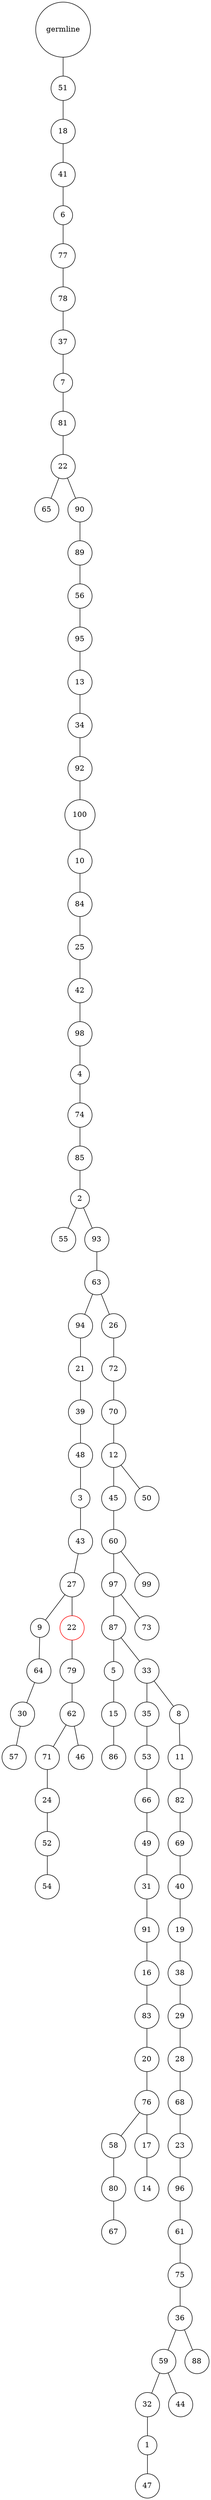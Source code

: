 graph {
	rankdir=UD;
	splines=line;
	node [shape=circle]
	"0x7f9cda3592e0" [label="germline"];
	"0x7f9cda359310" [label="51"];
	"0x7f9cda3592e0" -- "0x7f9cda359310" ;
	"0x7f9cda359340" [label="18"];
	"0x7f9cda359310" -- "0x7f9cda359340" ;
	"0x7f9cda359370" [label="41"];
	"0x7f9cda359340" -- "0x7f9cda359370" ;
	"0x7f9cda3593a0" [label="6"];
	"0x7f9cda359370" -- "0x7f9cda3593a0" ;
	"0x7f9cda3593d0" [label="77"];
	"0x7f9cda3593a0" -- "0x7f9cda3593d0" ;
	"0x7f9cda359400" [label="78"];
	"0x7f9cda3593d0" -- "0x7f9cda359400" ;
	"0x7f9cda359430" [label="37"];
	"0x7f9cda359400" -- "0x7f9cda359430" ;
	"0x7f9cda359460" [label="7"];
	"0x7f9cda359430" -- "0x7f9cda359460" ;
	"0x7f9cda359490" [label="81"];
	"0x7f9cda359460" -- "0x7f9cda359490" ;
	"0x7f9cda3594c0" [label="22"];
	"0x7f9cda359490" -- "0x7f9cda3594c0" ;
	"0x7f9cda3594f0" [label="65"];
	"0x7f9cda3594c0" -- "0x7f9cda3594f0" ;
	"0x7f9cda359520" [label="90"];
	"0x7f9cda3594c0" -- "0x7f9cda359520" ;
	"0x7f9cda359550" [label="89"];
	"0x7f9cda359520" -- "0x7f9cda359550" ;
	"0x7f9cda359580" [label="56"];
	"0x7f9cda359550" -- "0x7f9cda359580" ;
	"0x7f9cda3595b0" [label="95"];
	"0x7f9cda359580" -- "0x7f9cda3595b0" ;
	"0x7f9cda3595e0" [label="13"];
	"0x7f9cda3595b0" -- "0x7f9cda3595e0" ;
	"0x7f9cda359610" [label="34"];
	"0x7f9cda3595e0" -- "0x7f9cda359610" ;
	"0x7f9cda359640" [label="92"];
	"0x7f9cda359610" -- "0x7f9cda359640" ;
	"0x7f9cda359670" [label="100"];
	"0x7f9cda359640" -- "0x7f9cda359670" ;
	"0x7f9cda3596a0" [label="10"];
	"0x7f9cda359670" -- "0x7f9cda3596a0" ;
	"0x7f9cda3596d0" [label="84"];
	"0x7f9cda3596a0" -- "0x7f9cda3596d0" ;
	"0x7f9cda359700" [label="25"];
	"0x7f9cda3596d0" -- "0x7f9cda359700" ;
	"0x7f9cda359730" [label="42"];
	"0x7f9cda359700" -- "0x7f9cda359730" ;
	"0x7f9cda359760" [label="98"];
	"0x7f9cda359730" -- "0x7f9cda359760" ;
	"0x7f9cda359790" [label="4"];
	"0x7f9cda359760" -- "0x7f9cda359790" ;
	"0x7f9cda3597c0" [label="74"];
	"0x7f9cda359790" -- "0x7f9cda3597c0" ;
	"0x7f9cda3597f0" [label="85"];
	"0x7f9cda3597c0" -- "0x7f9cda3597f0" ;
	"0x7f9cda359820" [label="2"];
	"0x7f9cda3597f0" -- "0x7f9cda359820" ;
	"0x7f9cda359850" [label="55"];
	"0x7f9cda359820" -- "0x7f9cda359850" ;
	"0x7f9cda359880" [label="93"];
	"0x7f9cda359820" -- "0x7f9cda359880" ;
	"0x7f9cda3598b0" [label="63"];
	"0x7f9cda359880" -- "0x7f9cda3598b0" ;
	"0x7f9cda3598e0" [label="94"];
	"0x7f9cda3598b0" -- "0x7f9cda3598e0" ;
	"0x7f9cda359910" [label="21"];
	"0x7f9cda3598e0" -- "0x7f9cda359910" ;
	"0x7f9cda359940" [label="39"];
	"0x7f9cda359910" -- "0x7f9cda359940" ;
	"0x7f9cda359970" [label="48"];
	"0x7f9cda359940" -- "0x7f9cda359970" ;
	"0x7f9cda3599a0" [label="3"];
	"0x7f9cda359970" -- "0x7f9cda3599a0" ;
	"0x7f9cda3599d0" [label="43"];
	"0x7f9cda3599a0" -- "0x7f9cda3599d0" ;
	"0x7f9cda359a00" [label="27"];
	"0x7f9cda3599d0" -- "0x7f9cda359a00" ;
	"0x7f9cda359a30" [label="9"];
	"0x7f9cda359a00" -- "0x7f9cda359a30" ;
	"0x7f9cda359a60" [label="64"];
	"0x7f9cda359a30" -- "0x7f9cda359a60" ;
	"0x7f9cda359a90" [label="30"];
	"0x7f9cda359a60" -- "0x7f9cda359a90" ;
	"0x7f9cda359ac0" [label="57"];
	"0x7f9cda359a90" -- "0x7f9cda359ac0" ;
	"0x7f9cda359af0" [label="22",color="red"];
	"0x7f9cda359a00" -- "0x7f9cda359af0" ;
	"0x7f9cda359b20" [label="79"];
	"0x7f9cda359af0" -- "0x7f9cda359b20" ;
	"0x7f9cda359b50" [label="62"];
	"0x7f9cda359b20" -- "0x7f9cda359b50" ;
	"0x7f9cda359b80" [label="71"];
	"0x7f9cda359b50" -- "0x7f9cda359b80" ;
	"0x7f9cda359bb0" [label="24"];
	"0x7f9cda359b80" -- "0x7f9cda359bb0" ;
	"0x7f9cda359be0" [label="52"];
	"0x7f9cda359bb0" -- "0x7f9cda359be0" ;
	"0x7f9cda359c10" [label="54"];
	"0x7f9cda359be0" -- "0x7f9cda359c10" ;
	"0x7f9cda359c40" [label="46"];
	"0x7f9cda359b50" -- "0x7f9cda359c40" ;
	"0x7f9cda359c70" [label="26"];
	"0x7f9cda3598b0" -- "0x7f9cda359c70" ;
	"0x7f9cda359ca0" [label="72"];
	"0x7f9cda359c70" -- "0x7f9cda359ca0" ;
	"0x7f9cda359cd0" [label="70"];
	"0x7f9cda359ca0" -- "0x7f9cda359cd0" ;
	"0x7f9cda359d00" [label="12"];
	"0x7f9cda359cd0" -- "0x7f9cda359d00" ;
	"0x7f9cda359d30" [label="45"];
	"0x7f9cda359d00" -- "0x7f9cda359d30" ;
	"0x7f9cda359d60" [label="60"];
	"0x7f9cda359d30" -- "0x7f9cda359d60" ;
	"0x7f9cda359d90" [label="97"];
	"0x7f9cda359d60" -- "0x7f9cda359d90" ;
	"0x7f9cda359dc0" [label="87"];
	"0x7f9cda359d90" -- "0x7f9cda359dc0" ;
	"0x7f9cda359df0" [label="5"];
	"0x7f9cda359dc0" -- "0x7f9cda359df0" ;
	"0x7f9cda359e20" [label="15"];
	"0x7f9cda359df0" -- "0x7f9cda359e20" ;
	"0x7f9cda359e50" [label="86"];
	"0x7f9cda359e20" -- "0x7f9cda359e50" ;
	"0x7f9cda359e80" [label="33"];
	"0x7f9cda359dc0" -- "0x7f9cda359e80" ;
	"0x7f9cda359eb0" [label="35"];
	"0x7f9cda359e80" -- "0x7f9cda359eb0" ;
	"0x7f9cda359ee0" [label="53"];
	"0x7f9cda359eb0" -- "0x7f9cda359ee0" ;
	"0x7f9cda359f10" [label="66"];
	"0x7f9cda359ee0" -- "0x7f9cda359f10" ;
	"0x7f9cda359f40" [label="49"];
	"0x7f9cda359f10" -- "0x7f9cda359f40" ;
	"0x7f9cda359f70" [label="31"];
	"0x7f9cda359f40" -- "0x7f9cda359f70" ;
	"0x7f9cda359fa0" [label="91"];
	"0x7f9cda359f70" -- "0x7f9cda359fa0" ;
	"0x7f9cda359fd0" [label="16"];
	"0x7f9cda359fa0" -- "0x7f9cda359fd0" ;
	"0x7f9cda35e040" [label="83"];
	"0x7f9cda359fd0" -- "0x7f9cda35e040" ;
	"0x7f9cda35e070" [label="20"];
	"0x7f9cda35e040" -- "0x7f9cda35e070" ;
	"0x7f9cda35e0a0" [label="76"];
	"0x7f9cda35e070" -- "0x7f9cda35e0a0" ;
	"0x7f9cda35e0d0" [label="58"];
	"0x7f9cda35e0a0" -- "0x7f9cda35e0d0" ;
	"0x7f9cda35e100" [label="80"];
	"0x7f9cda35e0d0" -- "0x7f9cda35e100" ;
	"0x7f9cda35e130" [label="67"];
	"0x7f9cda35e100" -- "0x7f9cda35e130" ;
	"0x7f9cda35e160" [label="17"];
	"0x7f9cda35e0a0" -- "0x7f9cda35e160" ;
	"0x7f9cda35e190" [label="14"];
	"0x7f9cda35e160" -- "0x7f9cda35e190" ;
	"0x7f9cda35e1c0" [label="8"];
	"0x7f9cda359e80" -- "0x7f9cda35e1c0" ;
	"0x7f9cda35e1f0" [label="11"];
	"0x7f9cda35e1c0" -- "0x7f9cda35e1f0" ;
	"0x7f9cda35e220" [label="82"];
	"0x7f9cda35e1f0" -- "0x7f9cda35e220" ;
	"0x7f9cda35e250" [label="69"];
	"0x7f9cda35e220" -- "0x7f9cda35e250" ;
	"0x7f9cda35e280" [label="40"];
	"0x7f9cda35e250" -- "0x7f9cda35e280" ;
	"0x7f9cda35e2b0" [label="19"];
	"0x7f9cda35e280" -- "0x7f9cda35e2b0" ;
	"0x7f9cda35e2e0" [label="38"];
	"0x7f9cda35e2b0" -- "0x7f9cda35e2e0" ;
	"0x7f9cda35e310" [label="29"];
	"0x7f9cda35e2e0" -- "0x7f9cda35e310" ;
	"0x7f9cda35e340" [label="28"];
	"0x7f9cda35e310" -- "0x7f9cda35e340" ;
	"0x7f9cda35e370" [label="68"];
	"0x7f9cda35e340" -- "0x7f9cda35e370" ;
	"0x7f9cda35e3a0" [label="23"];
	"0x7f9cda35e370" -- "0x7f9cda35e3a0" ;
	"0x7f9cda35e3d0" [label="96"];
	"0x7f9cda35e3a0" -- "0x7f9cda35e3d0" ;
	"0x7f9cda35e400" [label="61"];
	"0x7f9cda35e3d0" -- "0x7f9cda35e400" ;
	"0x7f9cda35e430" [label="75"];
	"0x7f9cda35e400" -- "0x7f9cda35e430" ;
	"0x7f9cda35e460" [label="36"];
	"0x7f9cda35e430" -- "0x7f9cda35e460" ;
	"0x7f9cda35e490" [label="59"];
	"0x7f9cda35e460" -- "0x7f9cda35e490" ;
	"0x7f9cda35e4c0" [label="32"];
	"0x7f9cda35e490" -- "0x7f9cda35e4c0" ;
	"0x7f9cda35e4f0" [label="1"];
	"0x7f9cda35e4c0" -- "0x7f9cda35e4f0" ;
	"0x7f9cda35e520" [label="47"];
	"0x7f9cda35e4f0" -- "0x7f9cda35e520" ;
	"0x7f9cda35e550" [label="44"];
	"0x7f9cda35e490" -- "0x7f9cda35e550" ;
	"0x7f9cda35e580" [label="88"];
	"0x7f9cda35e460" -- "0x7f9cda35e580" ;
	"0x7f9cda35e5b0" [label="73"];
	"0x7f9cda359d90" -- "0x7f9cda35e5b0" ;
	"0x7f9cda35e5e0" [label="99"];
	"0x7f9cda359d60" -- "0x7f9cda35e5e0" ;
	"0x7f9cda35e610" [label="50"];
	"0x7f9cda359d00" -- "0x7f9cda35e610" ;
}
